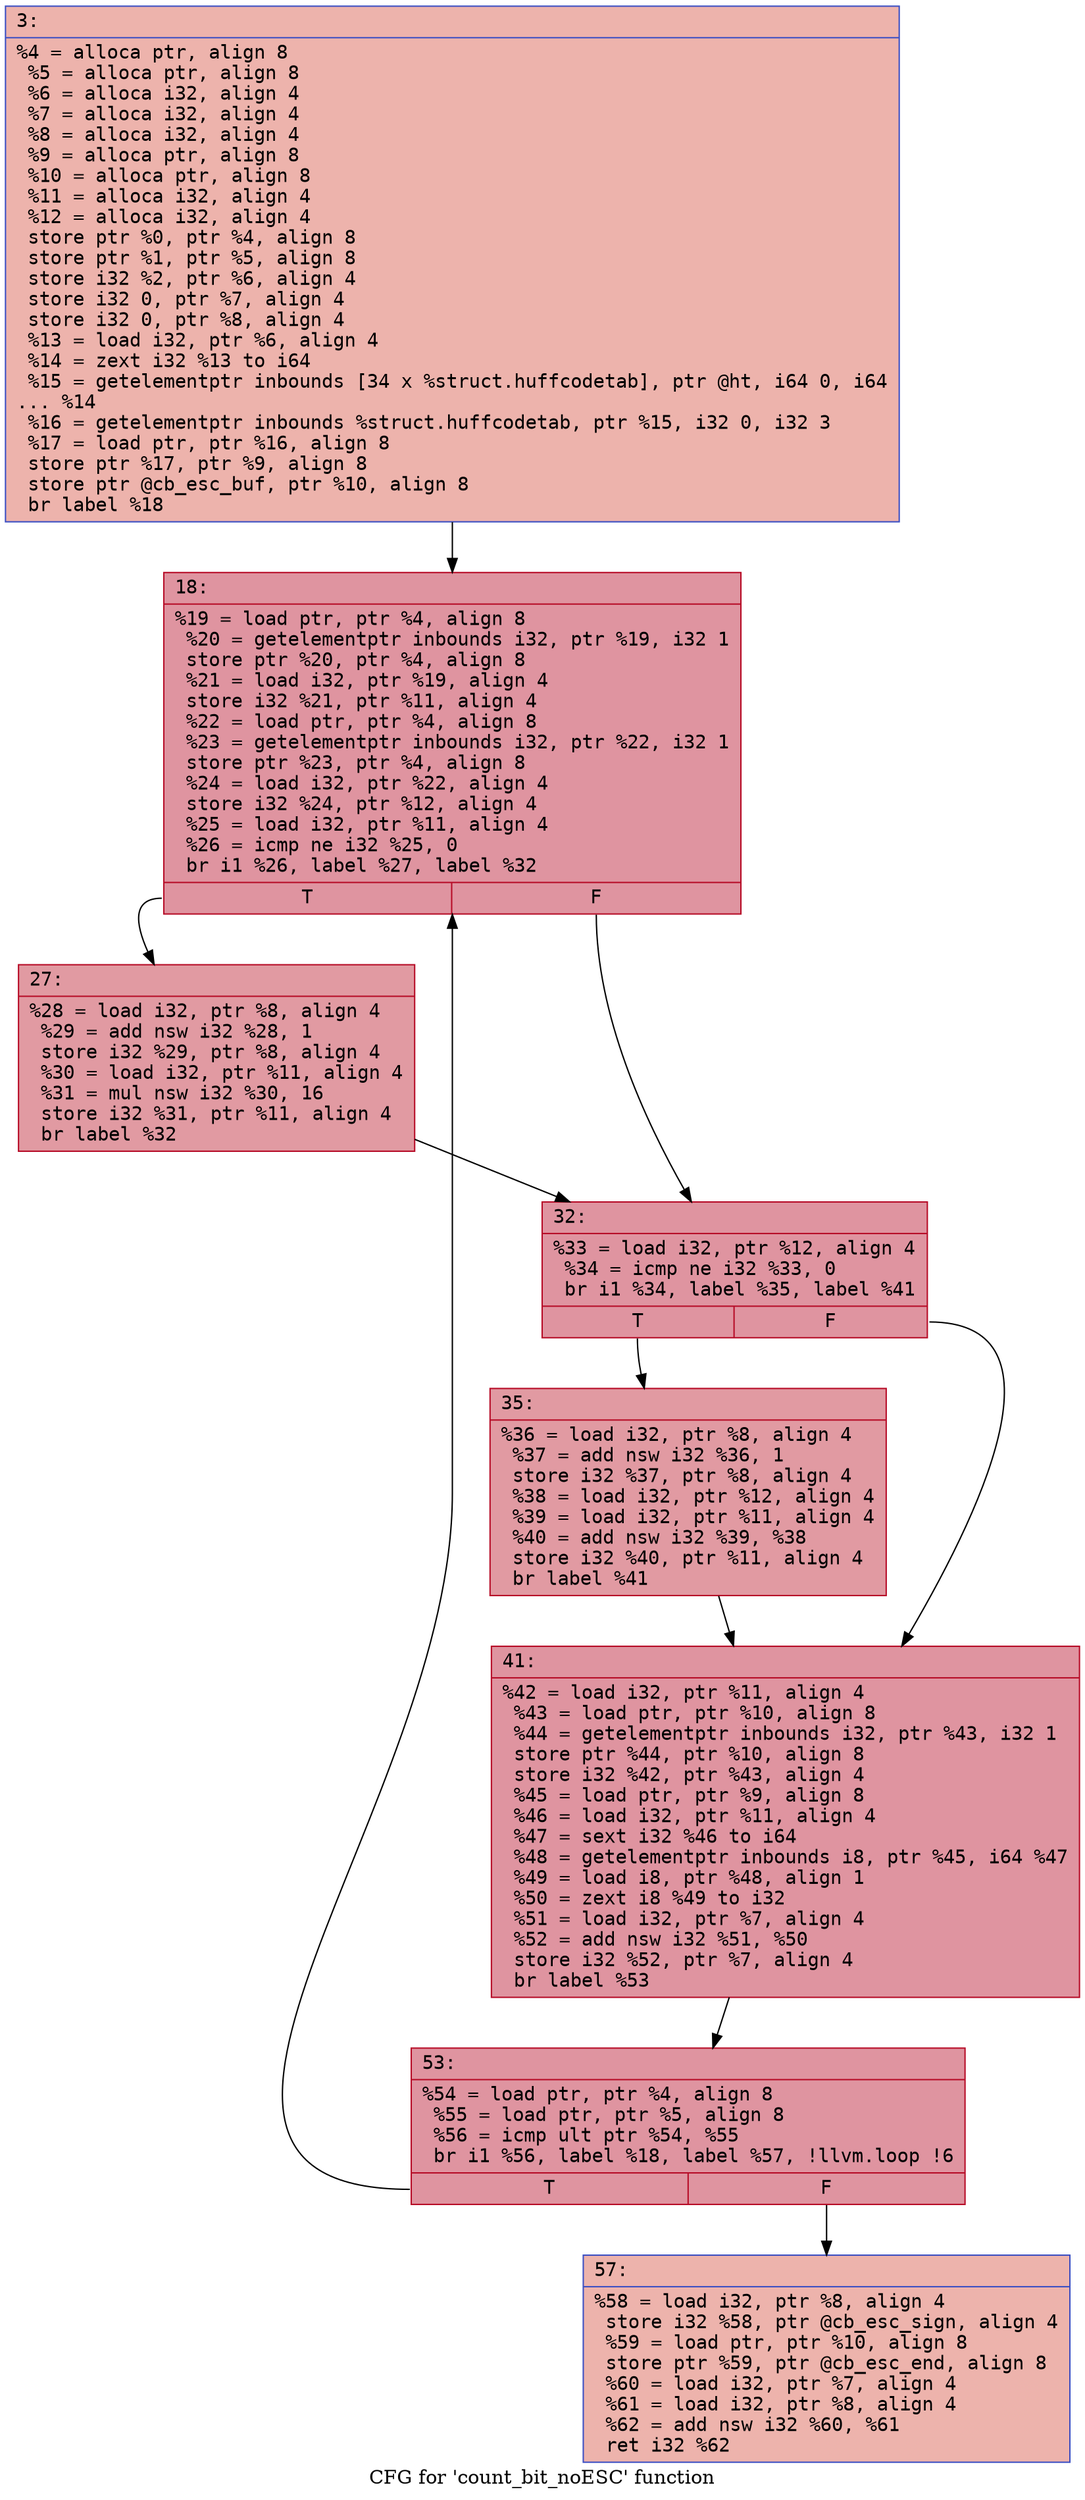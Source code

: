 digraph "CFG for 'count_bit_noESC' function" {
	label="CFG for 'count_bit_noESC' function";

	Node0x600002250190 [shape=record,color="#3d50c3ff", style=filled, fillcolor="#d6524470" fontname="Courier",label="{3:\l|  %4 = alloca ptr, align 8\l  %5 = alloca ptr, align 8\l  %6 = alloca i32, align 4\l  %7 = alloca i32, align 4\l  %8 = alloca i32, align 4\l  %9 = alloca ptr, align 8\l  %10 = alloca ptr, align 8\l  %11 = alloca i32, align 4\l  %12 = alloca i32, align 4\l  store ptr %0, ptr %4, align 8\l  store ptr %1, ptr %5, align 8\l  store i32 %2, ptr %6, align 4\l  store i32 0, ptr %7, align 4\l  store i32 0, ptr %8, align 4\l  %13 = load i32, ptr %6, align 4\l  %14 = zext i32 %13 to i64\l  %15 = getelementptr inbounds [34 x %struct.huffcodetab], ptr @ht, i64 0, i64\l... %14\l  %16 = getelementptr inbounds %struct.huffcodetab, ptr %15, i32 0, i32 3\l  %17 = load ptr, ptr %16, align 8\l  store ptr %17, ptr %9, align 8\l  store ptr @cb_esc_buf, ptr %10, align 8\l  br label %18\l}"];
	Node0x600002250190 -> Node0x6000022501e0[tooltip="3 -> 18\nProbability 100.00%" ];
	Node0x6000022501e0 [shape=record,color="#b70d28ff", style=filled, fillcolor="#b70d2870" fontname="Courier",label="{18:\l|  %19 = load ptr, ptr %4, align 8\l  %20 = getelementptr inbounds i32, ptr %19, i32 1\l  store ptr %20, ptr %4, align 8\l  %21 = load i32, ptr %19, align 4\l  store i32 %21, ptr %11, align 4\l  %22 = load ptr, ptr %4, align 8\l  %23 = getelementptr inbounds i32, ptr %22, i32 1\l  store ptr %23, ptr %4, align 8\l  %24 = load i32, ptr %22, align 4\l  store i32 %24, ptr %12, align 4\l  %25 = load i32, ptr %11, align 4\l  %26 = icmp ne i32 %25, 0\l  br i1 %26, label %27, label %32\l|{<s0>T|<s1>F}}"];
	Node0x6000022501e0:s0 -> Node0x600002250230[tooltip="18 -> 27\nProbability 62.50%" ];
	Node0x6000022501e0:s1 -> Node0x600002250280[tooltip="18 -> 32\nProbability 37.50%" ];
	Node0x600002250230 [shape=record,color="#b70d28ff", style=filled, fillcolor="#bb1b2c70" fontname="Courier",label="{27:\l|  %28 = load i32, ptr %8, align 4\l  %29 = add nsw i32 %28, 1\l  store i32 %29, ptr %8, align 4\l  %30 = load i32, ptr %11, align 4\l  %31 = mul nsw i32 %30, 16\l  store i32 %31, ptr %11, align 4\l  br label %32\l}"];
	Node0x600002250230 -> Node0x600002250280[tooltip="27 -> 32\nProbability 100.00%" ];
	Node0x600002250280 [shape=record,color="#b70d28ff", style=filled, fillcolor="#b70d2870" fontname="Courier",label="{32:\l|  %33 = load i32, ptr %12, align 4\l  %34 = icmp ne i32 %33, 0\l  br i1 %34, label %35, label %41\l|{<s0>T|<s1>F}}"];
	Node0x600002250280:s0 -> Node0x6000022502d0[tooltip="32 -> 35\nProbability 62.50%" ];
	Node0x600002250280:s1 -> Node0x600002250320[tooltip="32 -> 41\nProbability 37.50%" ];
	Node0x6000022502d0 [shape=record,color="#b70d28ff", style=filled, fillcolor="#bb1b2c70" fontname="Courier",label="{35:\l|  %36 = load i32, ptr %8, align 4\l  %37 = add nsw i32 %36, 1\l  store i32 %37, ptr %8, align 4\l  %38 = load i32, ptr %12, align 4\l  %39 = load i32, ptr %11, align 4\l  %40 = add nsw i32 %39, %38\l  store i32 %40, ptr %11, align 4\l  br label %41\l}"];
	Node0x6000022502d0 -> Node0x600002250320[tooltip="35 -> 41\nProbability 100.00%" ];
	Node0x600002250320 [shape=record,color="#b70d28ff", style=filled, fillcolor="#b70d2870" fontname="Courier",label="{41:\l|  %42 = load i32, ptr %11, align 4\l  %43 = load ptr, ptr %10, align 8\l  %44 = getelementptr inbounds i32, ptr %43, i32 1\l  store ptr %44, ptr %10, align 8\l  store i32 %42, ptr %43, align 4\l  %45 = load ptr, ptr %9, align 8\l  %46 = load i32, ptr %11, align 4\l  %47 = sext i32 %46 to i64\l  %48 = getelementptr inbounds i8, ptr %45, i64 %47\l  %49 = load i8, ptr %48, align 1\l  %50 = zext i8 %49 to i32\l  %51 = load i32, ptr %7, align 4\l  %52 = add nsw i32 %51, %50\l  store i32 %52, ptr %7, align 4\l  br label %53\l}"];
	Node0x600002250320 -> Node0x600002250370[tooltip="41 -> 53\nProbability 100.00%" ];
	Node0x600002250370 [shape=record,color="#b70d28ff", style=filled, fillcolor="#b70d2870" fontname="Courier",label="{53:\l|  %54 = load ptr, ptr %4, align 8\l  %55 = load ptr, ptr %5, align 8\l  %56 = icmp ult ptr %54, %55\l  br i1 %56, label %18, label %57, !llvm.loop !6\l|{<s0>T|<s1>F}}"];
	Node0x600002250370:s0 -> Node0x6000022501e0[tooltip="53 -> 18\nProbability 96.88%" ];
	Node0x600002250370:s1 -> Node0x6000022503c0[tooltip="53 -> 57\nProbability 3.12%" ];
	Node0x6000022503c0 [shape=record,color="#3d50c3ff", style=filled, fillcolor="#d6524470" fontname="Courier",label="{57:\l|  %58 = load i32, ptr %8, align 4\l  store i32 %58, ptr @cb_esc_sign, align 4\l  %59 = load ptr, ptr %10, align 8\l  store ptr %59, ptr @cb_esc_end, align 8\l  %60 = load i32, ptr %7, align 4\l  %61 = load i32, ptr %8, align 4\l  %62 = add nsw i32 %60, %61\l  ret i32 %62\l}"];
}
